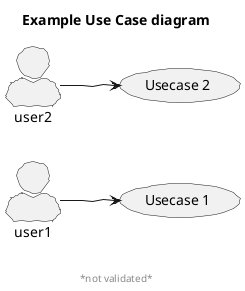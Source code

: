 @startuml
skinparam actorStyle awesome

skinparam handwritten true
skinparam monochrome true
skinparam packageStyle rect
skinparam DefaultFontName FG Virgil
skinparam shadowing false

title Example Use Case diagram
footer \n\n*not validated*

left to right direction
user1 --> (Usecase 1)
user2 --> (Usecase 2)

@enduml